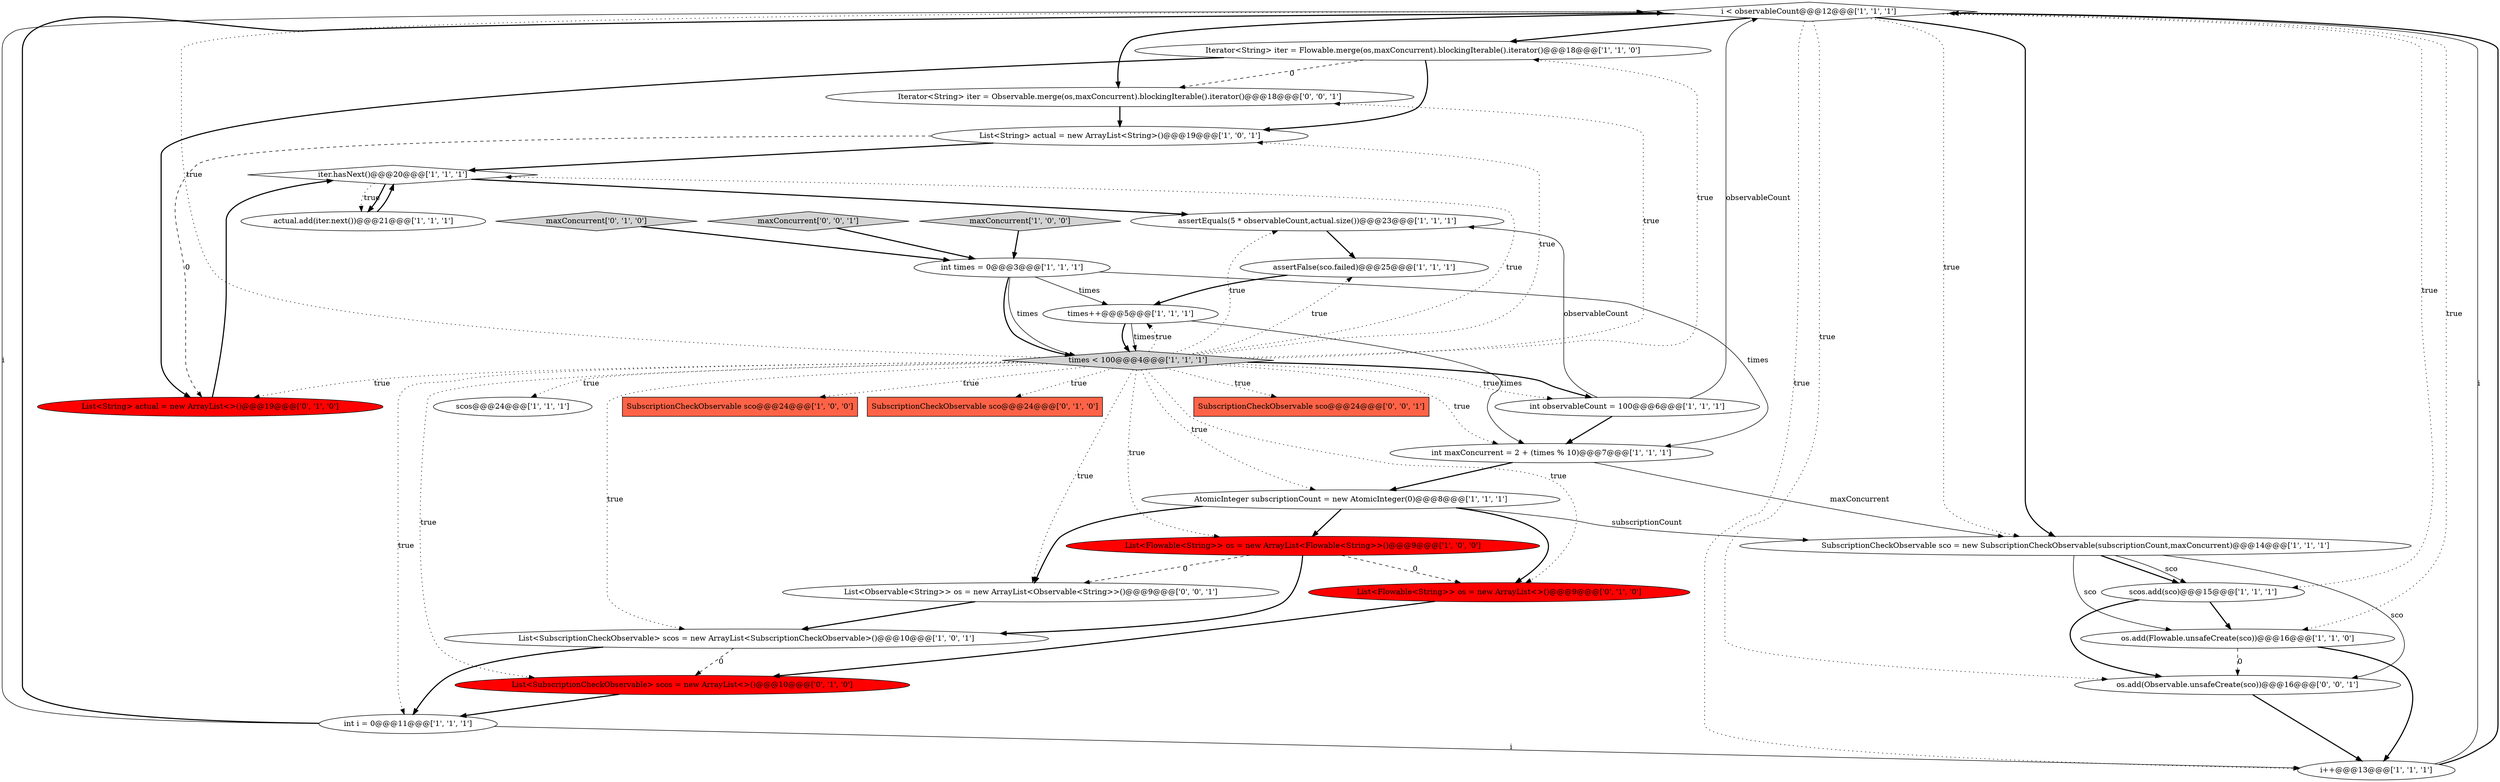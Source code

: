 digraph {
5 [style = filled, label = "i < observableCount@@@12@@@['1', '1', '1']", fillcolor = white, shape = diamond image = "AAA0AAABBB1BBB"];
15 [style = filled, label = "int i = 0@@@11@@@['1', '1', '1']", fillcolor = white, shape = ellipse image = "AAA0AAABBB1BBB"];
16 [style = filled, label = "scos@@@24@@@['1', '1', '1']", fillcolor = white, shape = ellipse image = "AAA0AAABBB1BBB"];
3 [style = filled, label = "maxConcurrent['1', '0', '0']", fillcolor = lightgray, shape = diamond image = "AAA0AAABBB1BBB"];
26 [style = filled, label = "List<Flowable<String>> os = new ArrayList<>()@@@9@@@['0', '1', '0']", fillcolor = red, shape = ellipse image = "AAA1AAABBB2BBB"];
17 [style = filled, label = "Iterator<String> iter = Flowable.merge(os,maxConcurrent).blockingIterable().iterator()@@@18@@@['1', '1', '0']", fillcolor = white, shape = ellipse image = "AAA0AAABBB1BBB"];
14 [style = filled, label = "List<SubscriptionCheckObservable> scos = new ArrayList<SubscriptionCheckObservable>()@@@10@@@['1', '0', '1']", fillcolor = white, shape = ellipse image = "AAA0AAABBB1BBB"];
27 [style = filled, label = "maxConcurrent['0', '1', '0']", fillcolor = lightgray, shape = diamond image = "AAA0AAABBB2BBB"];
2 [style = filled, label = "AtomicInteger subscriptionCount = new AtomicInteger(0)@@@8@@@['1', '1', '1']", fillcolor = white, shape = ellipse image = "AAA0AAABBB1BBB"];
11 [style = filled, label = "SubscriptionCheckObservable sco@@@24@@@['1', '0', '0']", fillcolor = tomato, shape = box image = "AAA0AAABBB1BBB"];
24 [style = filled, label = "SubscriptionCheckObservable sco@@@24@@@['0', '1', '0']", fillcolor = tomato, shape = box image = "AAA0AAABBB2BBB"];
6 [style = filled, label = "assertFalse(sco.failed)@@@25@@@['1', '1', '1']", fillcolor = white, shape = ellipse image = "AAA0AAABBB1BBB"];
0 [style = filled, label = "int maxConcurrent = 2 + (times % 10)@@@7@@@['1', '1', '1']", fillcolor = white, shape = ellipse image = "AAA0AAABBB1BBB"];
20 [style = filled, label = "actual.add(iter.next())@@@21@@@['1', '1', '1']", fillcolor = white, shape = ellipse image = "AAA0AAABBB1BBB"];
30 [style = filled, label = "List<Observable<String>> os = new ArrayList<Observable<String>>()@@@9@@@['0', '0', '1']", fillcolor = white, shape = ellipse image = "AAA0AAABBB3BBB"];
23 [style = filled, label = "List<SubscriptionCheckObservable> scos = new ArrayList<>()@@@10@@@['0', '1', '0']", fillcolor = red, shape = ellipse image = "AAA1AAABBB2BBB"];
28 [style = filled, label = "os.add(Observable.unsafeCreate(sco))@@@16@@@['0', '0', '1']", fillcolor = white, shape = ellipse image = "AAA0AAABBB3BBB"];
32 [style = filled, label = "Iterator<String> iter = Observable.merge(os,maxConcurrent).blockingIterable().iterator()@@@18@@@['0', '0', '1']", fillcolor = white, shape = ellipse image = "AAA0AAABBB3BBB"];
8 [style = filled, label = "times++@@@5@@@['1', '1', '1']", fillcolor = white, shape = ellipse image = "AAA0AAABBB1BBB"];
22 [style = filled, label = "iter.hasNext()@@@20@@@['1', '1', '1']", fillcolor = white, shape = diamond image = "AAA0AAABBB1BBB"];
10 [style = filled, label = "i++@@@13@@@['1', '1', '1']", fillcolor = white, shape = ellipse image = "AAA0AAABBB1BBB"];
29 [style = filled, label = "maxConcurrent['0', '0', '1']", fillcolor = lightgray, shape = diamond image = "AAA0AAABBB3BBB"];
1 [style = filled, label = "int observableCount = 100@@@6@@@['1', '1', '1']", fillcolor = white, shape = ellipse image = "AAA0AAABBB1BBB"];
9 [style = filled, label = "os.add(Flowable.unsafeCreate(sco))@@@16@@@['1', '1', '0']", fillcolor = white, shape = ellipse image = "AAA0AAABBB1BBB"];
19 [style = filled, label = "assertEquals(5 * observableCount,actual.size())@@@23@@@['1', '1', '1']", fillcolor = white, shape = ellipse image = "AAA0AAABBB1BBB"];
7 [style = filled, label = "int times = 0@@@3@@@['1', '1', '1']", fillcolor = white, shape = ellipse image = "AAA0AAABBB1BBB"];
12 [style = filled, label = "SubscriptionCheckObservable sco = new SubscriptionCheckObservable(subscriptionCount,maxConcurrent)@@@14@@@['1', '1', '1']", fillcolor = white, shape = ellipse image = "AAA0AAABBB1BBB"];
21 [style = filled, label = "List<String> actual = new ArrayList<String>()@@@19@@@['1', '0', '1']", fillcolor = white, shape = ellipse image = "AAA0AAABBB1BBB"];
31 [style = filled, label = "SubscriptionCheckObservable sco@@@24@@@['0', '0', '1']", fillcolor = tomato, shape = box image = "AAA0AAABBB3BBB"];
4 [style = filled, label = "times < 100@@@4@@@['1', '1', '1']", fillcolor = lightgray, shape = diamond image = "AAA0AAABBB1BBB"];
13 [style = filled, label = "List<Flowable<String>> os = new ArrayList<Flowable<String>>()@@@9@@@['1', '0', '0']", fillcolor = red, shape = ellipse image = "AAA1AAABBB1BBB"];
25 [style = filled, label = "List<String> actual = new ArrayList<>()@@@19@@@['0', '1', '0']", fillcolor = red, shape = ellipse image = "AAA1AAABBB2BBB"];
18 [style = filled, label = "scos.add(sco)@@@15@@@['1', '1', '1']", fillcolor = white, shape = ellipse image = "AAA0AAABBB1BBB"];
17->25 [style = bold, label=""];
2->26 [style = bold, label=""];
1->19 [style = solid, label="observableCount"];
5->18 [style = dotted, label="true"];
25->22 [style = bold, label=""];
4->1 [style = dotted, label="true"];
9->10 [style = bold, label=""];
5->12 [style = dotted, label="true"];
7->4 [style = solid, label="times"];
4->30 [style = dotted, label="true"];
27->7 [style = bold, label=""];
12->18 [style = bold, label=""];
21->25 [style = dashed, label="0"];
30->14 [style = bold, label=""];
5->9 [style = dotted, label="true"];
4->24 [style = dotted, label="true"];
8->4 [style = bold, label=""];
4->17 [style = dotted, label="true"];
13->14 [style = bold, label=""];
17->21 [style = bold, label=""];
15->10 [style = solid, label="i"];
12->9 [style = solid, label="sco"];
4->23 [style = dotted, label="true"];
4->0 [style = dotted, label="true"];
1->0 [style = bold, label=""];
19->6 [style = bold, label=""];
5->17 [style = bold, label=""];
13->26 [style = dashed, label="0"];
18->28 [style = bold, label=""];
4->13 [style = dotted, label="true"];
8->4 [style = solid, label="times"];
22->20 [style = dotted, label="true"];
22->20 [style = bold, label=""];
3->7 [style = bold, label=""];
21->22 [style = bold, label=""];
4->22 [style = dotted, label="true"];
18->9 [style = bold, label=""];
14->15 [style = bold, label=""];
0->12 [style = solid, label="maxConcurrent"];
4->32 [style = dotted, label="true"];
4->2 [style = dotted, label="true"];
12->18 [style = solid, label="sco"];
4->26 [style = dotted, label="true"];
4->5 [style = dotted, label="true"];
10->5 [style = solid, label="i"];
22->19 [style = bold, label=""];
5->10 [style = dotted, label="true"];
1->5 [style = solid, label="observableCount"];
23->15 [style = bold, label=""];
4->11 [style = dotted, label="true"];
7->4 [style = bold, label=""];
4->15 [style = dotted, label="true"];
15->5 [style = solid, label="i"];
5->32 [style = bold, label=""];
4->21 [style = dotted, label="true"];
14->23 [style = dashed, label="0"];
10->5 [style = bold, label=""];
4->31 [style = dotted, label="true"];
2->12 [style = solid, label="subscriptionCount"];
4->1 [style = bold, label=""];
7->0 [style = solid, label="times"];
5->28 [style = dotted, label="true"];
7->8 [style = solid, label="times"];
4->19 [style = dotted, label="true"];
4->6 [style = dotted, label="true"];
32->21 [style = bold, label=""];
28->10 [style = bold, label=""];
0->2 [style = bold, label=""];
9->28 [style = dashed, label="0"];
4->8 [style = dotted, label="true"];
8->0 [style = solid, label="times"];
17->32 [style = dashed, label="0"];
4->25 [style = dotted, label="true"];
4->14 [style = dotted, label="true"];
12->28 [style = solid, label="sco"];
15->5 [style = bold, label=""];
20->22 [style = bold, label=""];
2->13 [style = bold, label=""];
5->12 [style = bold, label=""];
26->23 [style = bold, label=""];
6->8 [style = bold, label=""];
29->7 [style = bold, label=""];
4->16 [style = dotted, label="true"];
2->30 [style = bold, label=""];
13->30 [style = dashed, label="0"];
}
